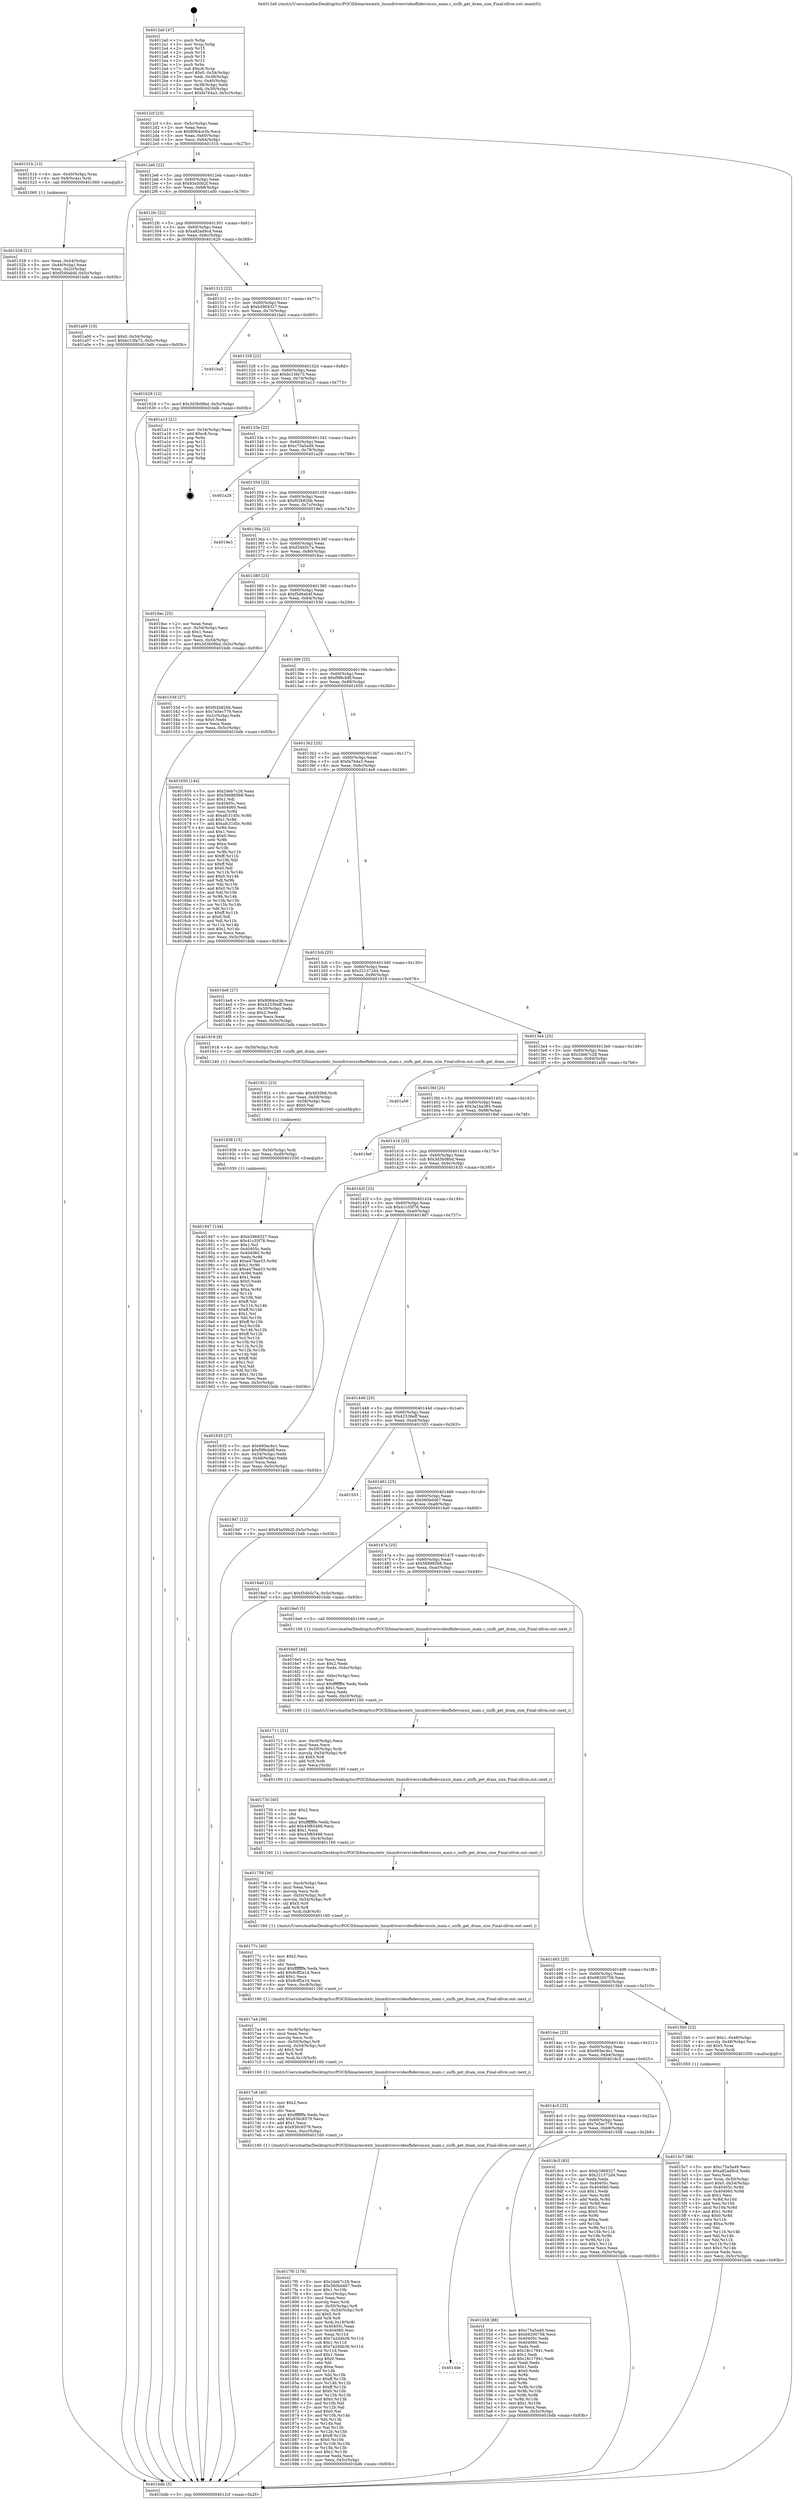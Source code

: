 digraph "0x4012a0" {
  label = "0x4012a0 (/mnt/c/Users/mathe/Desktop/tcc/POCII/binaries/extr_linuxdriversvideofbdevsissis_main.c_sisfb_get_dram_size_Final-ollvm.out::main(0))"
  labelloc = "t"
  node[shape=record]

  Entry [label="",width=0.3,height=0.3,shape=circle,fillcolor=black,style=filled]
  "0x4012cf" [label="{
     0x4012cf [23]\l
     | [instrs]\l
     &nbsp;&nbsp;0x4012cf \<+3\>: mov -0x5c(%rbp),%eax\l
     &nbsp;&nbsp;0x4012d2 \<+2\>: mov %eax,%ecx\l
     &nbsp;&nbsp;0x4012d4 \<+6\>: sub $0x8064ce3b,%ecx\l
     &nbsp;&nbsp;0x4012da \<+3\>: mov %eax,-0x60(%rbp)\l
     &nbsp;&nbsp;0x4012dd \<+3\>: mov %ecx,-0x64(%rbp)\l
     &nbsp;&nbsp;0x4012e0 \<+6\>: je 000000000040151b \<main+0x27b\>\l
  }"]
  "0x40151b" [label="{
     0x40151b [13]\l
     | [instrs]\l
     &nbsp;&nbsp;0x40151b \<+4\>: mov -0x40(%rbp),%rax\l
     &nbsp;&nbsp;0x40151f \<+4\>: mov 0x8(%rax),%rdi\l
     &nbsp;&nbsp;0x401523 \<+5\>: call 0000000000401060 \<atoi@plt\>\l
     | [calls]\l
     &nbsp;&nbsp;0x401060 \{1\} (unknown)\l
  }"]
  "0x4012e6" [label="{
     0x4012e6 [22]\l
     | [instrs]\l
     &nbsp;&nbsp;0x4012e6 \<+5\>: jmp 00000000004012eb \<main+0x4b\>\l
     &nbsp;&nbsp;0x4012eb \<+3\>: mov -0x60(%rbp),%eax\l
     &nbsp;&nbsp;0x4012ee \<+5\>: sub $0x83a50b2f,%eax\l
     &nbsp;&nbsp;0x4012f3 \<+3\>: mov %eax,-0x68(%rbp)\l
     &nbsp;&nbsp;0x4012f6 \<+6\>: je 0000000000401a00 \<main+0x760\>\l
  }"]
  Exit [label="",width=0.3,height=0.3,shape=circle,fillcolor=black,style=filled,peripheries=2]
  "0x401a00" [label="{
     0x401a00 [19]\l
     | [instrs]\l
     &nbsp;&nbsp;0x401a00 \<+7\>: movl $0x0,-0x34(%rbp)\l
     &nbsp;&nbsp;0x401a07 \<+7\>: movl $0xbc13fa73,-0x5c(%rbp)\l
     &nbsp;&nbsp;0x401a0e \<+5\>: jmp 0000000000401bdb \<main+0x93b\>\l
  }"]
  "0x4012fc" [label="{
     0x4012fc [22]\l
     | [instrs]\l
     &nbsp;&nbsp;0x4012fc \<+5\>: jmp 0000000000401301 \<main+0x61\>\l
     &nbsp;&nbsp;0x401301 \<+3\>: mov -0x60(%rbp),%eax\l
     &nbsp;&nbsp;0x401304 \<+5\>: sub $0xa82ad9cd,%eax\l
     &nbsp;&nbsp;0x401309 \<+3\>: mov %eax,-0x6c(%rbp)\l
     &nbsp;&nbsp;0x40130c \<+6\>: je 0000000000401629 \<main+0x389\>\l
  }"]
  "0x401947" [label="{
     0x401947 [144]\l
     | [instrs]\l
     &nbsp;&nbsp;0x401947 \<+5\>: mov $0xb3969327,%eax\l
     &nbsp;&nbsp;0x40194c \<+5\>: mov $0x41c35f78,%esi\l
     &nbsp;&nbsp;0x401951 \<+2\>: mov $0x1,%cl\l
     &nbsp;&nbsp;0x401953 \<+7\>: mov 0x40405c,%edx\l
     &nbsp;&nbsp;0x40195a \<+8\>: mov 0x404060,%r8d\l
     &nbsp;&nbsp;0x401962 \<+3\>: mov %edx,%r9d\l
     &nbsp;&nbsp;0x401965 \<+7\>: add $0xa478ae53,%r9d\l
     &nbsp;&nbsp;0x40196c \<+4\>: sub $0x1,%r9d\l
     &nbsp;&nbsp;0x401970 \<+7\>: sub $0xa478ae53,%r9d\l
     &nbsp;&nbsp;0x401977 \<+4\>: imul %r9d,%edx\l
     &nbsp;&nbsp;0x40197b \<+3\>: and $0x1,%edx\l
     &nbsp;&nbsp;0x40197e \<+3\>: cmp $0x0,%edx\l
     &nbsp;&nbsp;0x401981 \<+4\>: sete %r10b\l
     &nbsp;&nbsp;0x401985 \<+4\>: cmp $0xa,%r8d\l
     &nbsp;&nbsp;0x401989 \<+4\>: setl %r11b\l
     &nbsp;&nbsp;0x40198d \<+3\>: mov %r10b,%bl\l
     &nbsp;&nbsp;0x401990 \<+3\>: xor $0xff,%bl\l
     &nbsp;&nbsp;0x401993 \<+3\>: mov %r11b,%r14b\l
     &nbsp;&nbsp;0x401996 \<+4\>: xor $0xff,%r14b\l
     &nbsp;&nbsp;0x40199a \<+3\>: xor $0x1,%cl\l
     &nbsp;&nbsp;0x40199d \<+3\>: mov %bl,%r15b\l
     &nbsp;&nbsp;0x4019a0 \<+4\>: and $0xff,%r15b\l
     &nbsp;&nbsp;0x4019a4 \<+3\>: and %cl,%r10b\l
     &nbsp;&nbsp;0x4019a7 \<+3\>: mov %r14b,%r12b\l
     &nbsp;&nbsp;0x4019aa \<+4\>: and $0xff,%r12b\l
     &nbsp;&nbsp;0x4019ae \<+3\>: and %cl,%r11b\l
     &nbsp;&nbsp;0x4019b1 \<+3\>: or %r10b,%r15b\l
     &nbsp;&nbsp;0x4019b4 \<+3\>: or %r11b,%r12b\l
     &nbsp;&nbsp;0x4019b7 \<+3\>: xor %r12b,%r15b\l
     &nbsp;&nbsp;0x4019ba \<+3\>: or %r14b,%bl\l
     &nbsp;&nbsp;0x4019bd \<+3\>: xor $0xff,%bl\l
     &nbsp;&nbsp;0x4019c0 \<+3\>: or $0x1,%cl\l
     &nbsp;&nbsp;0x4019c3 \<+2\>: and %cl,%bl\l
     &nbsp;&nbsp;0x4019c5 \<+3\>: or %bl,%r15b\l
     &nbsp;&nbsp;0x4019c8 \<+4\>: test $0x1,%r15b\l
     &nbsp;&nbsp;0x4019cc \<+3\>: cmovne %esi,%eax\l
     &nbsp;&nbsp;0x4019cf \<+3\>: mov %eax,-0x5c(%rbp)\l
     &nbsp;&nbsp;0x4019d2 \<+5\>: jmp 0000000000401bdb \<main+0x93b\>\l
  }"]
  "0x401629" [label="{
     0x401629 [12]\l
     | [instrs]\l
     &nbsp;&nbsp;0x401629 \<+7\>: movl $0x3d3b08bd,-0x5c(%rbp)\l
     &nbsp;&nbsp;0x401630 \<+5\>: jmp 0000000000401bdb \<main+0x93b\>\l
  }"]
  "0x401312" [label="{
     0x401312 [22]\l
     | [instrs]\l
     &nbsp;&nbsp;0x401312 \<+5\>: jmp 0000000000401317 \<main+0x77\>\l
     &nbsp;&nbsp;0x401317 \<+3\>: mov -0x60(%rbp),%eax\l
     &nbsp;&nbsp;0x40131a \<+5\>: sub $0xb3969327,%eax\l
     &nbsp;&nbsp;0x40131f \<+3\>: mov %eax,-0x70(%rbp)\l
     &nbsp;&nbsp;0x401322 \<+6\>: je 0000000000401ba5 \<main+0x905\>\l
  }"]
  "0x401938" [label="{
     0x401938 [15]\l
     | [instrs]\l
     &nbsp;&nbsp;0x401938 \<+4\>: mov -0x50(%rbp),%rdi\l
     &nbsp;&nbsp;0x40193c \<+6\>: mov %eax,-0xd0(%rbp)\l
     &nbsp;&nbsp;0x401942 \<+5\>: call 0000000000401030 \<free@plt\>\l
     | [calls]\l
     &nbsp;&nbsp;0x401030 \{1\} (unknown)\l
  }"]
  "0x401ba5" [label="{
     0x401ba5\l
  }", style=dashed]
  "0x401328" [label="{
     0x401328 [22]\l
     | [instrs]\l
     &nbsp;&nbsp;0x401328 \<+5\>: jmp 000000000040132d \<main+0x8d\>\l
     &nbsp;&nbsp;0x40132d \<+3\>: mov -0x60(%rbp),%eax\l
     &nbsp;&nbsp;0x401330 \<+5\>: sub $0xbc13fa73,%eax\l
     &nbsp;&nbsp;0x401335 \<+3\>: mov %eax,-0x74(%rbp)\l
     &nbsp;&nbsp;0x401338 \<+6\>: je 0000000000401a13 \<main+0x773\>\l
  }"]
  "0x401921" [label="{
     0x401921 [23]\l
     | [instrs]\l
     &nbsp;&nbsp;0x401921 \<+10\>: movabs $0x4020b6,%rdi\l
     &nbsp;&nbsp;0x40192b \<+3\>: mov %eax,-0x58(%rbp)\l
     &nbsp;&nbsp;0x40192e \<+3\>: mov -0x58(%rbp),%esi\l
     &nbsp;&nbsp;0x401931 \<+2\>: mov $0x0,%al\l
     &nbsp;&nbsp;0x401933 \<+5\>: call 0000000000401040 \<printf@plt\>\l
     | [calls]\l
     &nbsp;&nbsp;0x401040 \{1\} (unknown)\l
  }"]
  "0x401a13" [label="{
     0x401a13 [21]\l
     | [instrs]\l
     &nbsp;&nbsp;0x401a13 \<+3\>: mov -0x34(%rbp),%eax\l
     &nbsp;&nbsp;0x401a16 \<+7\>: add $0xc8,%rsp\l
     &nbsp;&nbsp;0x401a1d \<+1\>: pop %rbx\l
     &nbsp;&nbsp;0x401a1e \<+2\>: pop %r12\l
     &nbsp;&nbsp;0x401a20 \<+2\>: pop %r13\l
     &nbsp;&nbsp;0x401a22 \<+2\>: pop %r14\l
     &nbsp;&nbsp;0x401a24 \<+2\>: pop %r15\l
     &nbsp;&nbsp;0x401a26 \<+1\>: pop %rbp\l
     &nbsp;&nbsp;0x401a27 \<+1\>: ret\l
  }"]
  "0x40133e" [label="{
     0x40133e [22]\l
     | [instrs]\l
     &nbsp;&nbsp;0x40133e \<+5\>: jmp 0000000000401343 \<main+0xa3\>\l
     &nbsp;&nbsp;0x401343 \<+3\>: mov -0x60(%rbp),%eax\l
     &nbsp;&nbsp;0x401346 \<+5\>: sub $0xc75a5a49,%eax\l
     &nbsp;&nbsp;0x40134b \<+3\>: mov %eax,-0x78(%rbp)\l
     &nbsp;&nbsp;0x40134e \<+6\>: je 0000000000401a28 \<main+0x788\>\l
  }"]
  "0x4017f0" [label="{
     0x4017f0 [176]\l
     | [instrs]\l
     &nbsp;&nbsp;0x4017f0 \<+5\>: mov $0x2deb7c28,%ecx\l
     &nbsp;&nbsp;0x4017f5 \<+5\>: mov $0x560bd467,%edx\l
     &nbsp;&nbsp;0x4017fa \<+3\>: mov $0x1,%r10b\l
     &nbsp;&nbsp;0x4017fd \<+6\>: mov -0xcc(%rbp),%esi\l
     &nbsp;&nbsp;0x401803 \<+3\>: imul %eax,%esi\l
     &nbsp;&nbsp;0x401806 \<+3\>: movslq %esi,%rdi\l
     &nbsp;&nbsp;0x401809 \<+4\>: mov -0x50(%rbp),%r8\l
     &nbsp;&nbsp;0x40180d \<+4\>: movslq -0x54(%rbp),%r9\l
     &nbsp;&nbsp;0x401811 \<+4\>: shl $0x5,%r9\l
     &nbsp;&nbsp;0x401815 \<+3\>: add %r9,%r8\l
     &nbsp;&nbsp;0x401818 \<+4\>: mov %rdi,0x18(%r8)\l
     &nbsp;&nbsp;0x40181c \<+7\>: mov 0x40405c,%eax\l
     &nbsp;&nbsp;0x401823 \<+7\>: mov 0x404060,%esi\l
     &nbsp;&nbsp;0x40182a \<+3\>: mov %eax,%r11d\l
     &nbsp;&nbsp;0x40182d \<+7\>: add $0x7a2d4b36,%r11d\l
     &nbsp;&nbsp;0x401834 \<+4\>: sub $0x1,%r11d\l
     &nbsp;&nbsp;0x401838 \<+7\>: sub $0x7a2d4b36,%r11d\l
     &nbsp;&nbsp;0x40183f \<+4\>: imul %r11d,%eax\l
     &nbsp;&nbsp;0x401843 \<+3\>: and $0x1,%eax\l
     &nbsp;&nbsp;0x401846 \<+3\>: cmp $0x0,%eax\l
     &nbsp;&nbsp;0x401849 \<+3\>: sete %bl\l
     &nbsp;&nbsp;0x40184c \<+3\>: cmp $0xa,%esi\l
     &nbsp;&nbsp;0x40184f \<+4\>: setl %r14b\l
     &nbsp;&nbsp;0x401853 \<+3\>: mov %bl,%r15b\l
     &nbsp;&nbsp;0x401856 \<+4\>: xor $0xff,%r15b\l
     &nbsp;&nbsp;0x40185a \<+3\>: mov %r14b,%r12b\l
     &nbsp;&nbsp;0x40185d \<+4\>: xor $0xff,%r12b\l
     &nbsp;&nbsp;0x401861 \<+4\>: xor $0x0,%r10b\l
     &nbsp;&nbsp;0x401865 \<+3\>: mov %r15b,%r13b\l
     &nbsp;&nbsp;0x401868 \<+4\>: and $0x0,%r13b\l
     &nbsp;&nbsp;0x40186c \<+3\>: and %r10b,%bl\l
     &nbsp;&nbsp;0x40186f \<+3\>: mov %r12b,%al\l
     &nbsp;&nbsp;0x401872 \<+2\>: and $0x0,%al\l
     &nbsp;&nbsp;0x401874 \<+3\>: and %r10b,%r14b\l
     &nbsp;&nbsp;0x401877 \<+3\>: or %bl,%r13b\l
     &nbsp;&nbsp;0x40187a \<+3\>: or %r14b,%al\l
     &nbsp;&nbsp;0x40187d \<+3\>: xor %al,%r13b\l
     &nbsp;&nbsp;0x401880 \<+3\>: or %r12b,%r15b\l
     &nbsp;&nbsp;0x401883 \<+4\>: xor $0xff,%r15b\l
     &nbsp;&nbsp;0x401887 \<+4\>: or $0x0,%r10b\l
     &nbsp;&nbsp;0x40188b \<+3\>: and %r10b,%r15b\l
     &nbsp;&nbsp;0x40188e \<+3\>: or %r15b,%r13b\l
     &nbsp;&nbsp;0x401891 \<+4\>: test $0x1,%r13b\l
     &nbsp;&nbsp;0x401895 \<+3\>: cmovne %edx,%ecx\l
     &nbsp;&nbsp;0x401898 \<+3\>: mov %ecx,-0x5c(%rbp)\l
     &nbsp;&nbsp;0x40189b \<+5\>: jmp 0000000000401bdb \<main+0x93b\>\l
  }"]
  "0x401a28" [label="{
     0x401a28\l
  }", style=dashed]
  "0x401354" [label="{
     0x401354 [22]\l
     | [instrs]\l
     &nbsp;&nbsp;0x401354 \<+5\>: jmp 0000000000401359 \<main+0xb9\>\l
     &nbsp;&nbsp;0x401359 \<+3\>: mov -0x60(%rbp),%eax\l
     &nbsp;&nbsp;0x40135c \<+5\>: sub $0xf02b82bb,%eax\l
     &nbsp;&nbsp;0x401361 \<+3\>: mov %eax,-0x7c(%rbp)\l
     &nbsp;&nbsp;0x401364 \<+6\>: je 00000000004019e3 \<main+0x743\>\l
  }"]
  "0x4017c8" [label="{
     0x4017c8 [40]\l
     | [instrs]\l
     &nbsp;&nbsp;0x4017c8 \<+5\>: mov $0x2,%ecx\l
     &nbsp;&nbsp;0x4017cd \<+1\>: cltd\l
     &nbsp;&nbsp;0x4017ce \<+2\>: idiv %ecx\l
     &nbsp;&nbsp;0x4017d0 \<+6\>: imul $0xfffffffe,%edx,%ecx\l
     &nbsp;&nbsp;0x4017d6 \<+6\>: add $0x936c8579,%ecx\l
     &nbsp;&nbsp;0x4017dc \<+3\>: add $0x1,%ecx\l
     &nbsp;&nbsp;0x4017df \<+6\>: sub $0x936c8579,%ecx\l
     &nbsp;&nbsp;0x4017e5 \<+6\>: mov %ecx,-0xcc(%rbp)\l
     &nbsp;&nbsp;0x4017eb \<+5\>: call 0000000000401160 \<next_i\>\l
     | [calls]\l
     &nbsp;&nbsp;0x401160 \{1\} (/mnt/c/Users/mathe/Desktop/tcc/POCII/binaries/extr_linuxdriversvideofbdevsissis_main.c_sisfb_get_dram_size_Final-ollvm.out::next_i)\l
  }"]
  "0x4019e3" [label="{
     0x4019e3\l
  }", style=dashed]
  "0x40136a" [label="{
     0x40136a [22]\l
     | [instrs]\l
     &nbsp;&nbsp;0x40136a \<+5\>: jmp 000000000040136f \<main+0xcf\>\l
     &nbsp;&nbsp;0x40136f \<+3\>: mov -0x60(%rbp),%eax\l
     &nbsp;&nbsp;0x401372 \<+5\>: sub $0xf34b5c7a,%eax\l
     &nbsp;&nbsp;0x401377 \<+3\>: mov %eax,-0x80(%rbp)\l
     &nbsp;&nbsp;0x40137a \<+6\>: je 00000000004018ac \<main+0x60c\>\l
  }"]
  "0x4017a4" [label="{
     0x4017a4 [36]\l
     | [instrs]\l
     &nbsp;&nbsp;0x4017a4 \<+6\>: mov -0xc8(%rbp),%ecx\l
     &nbsp;&nbsp;0x4017aa \<+3\>: imul %eax,%ecx\l
     &nbsp;&nbsp;0x4017ad \<+3\>: movslq %ecx,%rdi\l
     &nbsp;&nbsp;0x4017b0 \<+4\>: mov -0x50(%rbp),%r8\l
     &nbsp;&nbsp;0x4017b4 \<+4\>: movslq -0x54(%rbp),%r9\l
     &nbsp;&nbsp;0x4017b8 \<+4\>: shl $0x5,%r9\l
     &nbsp;&nbsp;0x4017bc \<+3\>: add %r9,%r8\l
     &nbsp;&nbsp;0x4017bf \<+4\>: mov %rdi,0x10(%r8)\l
     &nbsp;&nbsp;0x4017c3 \<+5\>: call 0000000000401160 \<next_i\>\l
     | [calls]\l
     &nbsp;&nbsp;0x401160 \{1\} (/mnt/c/Users/mathe/Desktop/tcc/POCII/binaries/extr_linuxdriversvideofbdevsissis_main.c_sisfb_get_dram_size_Final-ollvm.out::next_i)\l
  }"]
  "0x4018ac" [label="{
     0x4018ac [25]\l
     | [instrs]\l
     &nbsp;&nbsp;0x4018ac \<+2\>: xor %eax,%eax\l
     &nbsp;&nbsp;0x4018ae \<+3\>: mov -0x54(%rbp),%ecx\l
     &nbsp;&nbsp;0x4018b1 \<+3\>: sub $0x1,%eax\l
     &nbsp;&nbsp;0x4018b4 \<+2\>: sub %eax,%ecx\l
     &nbsp;&nbsp;0x4018b6 \<+3\>: mov %ecx,-0x54(%rbp)\l
     &nbsp;&nbsp;0x4018b9 \<+7\>: movl $0x3d3b08bd,-0x5c(%rbp)\l
     &nbsp;&nbsp;0x4018c0 \<+5\>: jmp 0000000000401bdb \<main+0x93b\>\l
  }"]
  "0x401380" [label="{
     0x401380 [25]\l
     | [instrs]\l
     &nbsp;&nbsp;0x401380 \<+5\>: jmp 0000000000401385 \<main+0xe5\>\l
     &nbsp;&nbsp;0x401385 \<+3\>: mov -0x60(%rbp),%eax\l
     &nbsp;&nbsp;0x401388 \<+5\>: sub $0xf5d6ab4f,%eax\l
     &nbsp;&nbsp;0x40138d \<+6\>: mov %eax,-0x84(%rbp)\l
     &nbsp;&nbsp;0x401393 \<+6\>: je 000000000040153d \<main+0x29d\>\l
  }"]
  "0x40177c" [label="{
     0x40177c [40]\l
     | [instrs]\l
     &nbsp;&nbsp;0x40177c \<+5\>: mov $0x2,%ecx\l
     &nbsp;&nbsp;0x401781 \<+1\>: cltd\l
     &nbsp;&nbsp;0x401782 \<+2\>: idiv %ecx\l
     &nbsp;&nbsp;0x401784 \<+6\>: imul $0xfffffffe,%edx,%ecx\l
     &nbsp;&nbsp;0x40178a \<+6\>: add $0x8cff2a1d,%ecx\l
     &nbsp;&nbsp;0x401790 \<+3\>: add $0x1,%ecx\l
     &nbsp;&nbsp;0x401793 \<+6\>: sub $0x8cff2a1d,%ecx\l
     &nbsp;&nbsp;0x401799 \<+6\>: mov %ecx,-0xc8(%rbp)\l
     &nbsp;&nbsp;0x40179f \<+5\>: call 0000000000401160 \<next_i\>\l
     | [calls]\l
     &nbsp;&nbsp;0x401160 \{1\} (/mnt/c/Users/mathe/Desktop/tcc/POCII/binaries/extr_linuxdriversvideofbdevsissis_main.c_sisfb_get_dram_size_Final-ollvm.out::next_i)\l
  }"]
  "0x40153d" [label="{
     0x40153d [27]\l
     | [instrs]\l
     &nbsp;&nbsp;0x40153d \<+5\>: mov $0xf02b82bb,%eax\l
     &nbsp;&nbsp;0x401542 \<+5\>: mov $0x7e5ec779,%ecx\l
     &nbsp;&nbsp;0x401547 \<+3\>: mov -0x2c(%rbp),%edx\l
     &nbsp;&nbsp;0x40154a \<+3\>: cmp $0x0,%edx\l
     &nbsp;&nbsp;0x40154d \<+3\>: cmove %ecx,%eax\l
     &nbsp;&nbsp;0x401550 \<+3\>: mov %eax,-0x5c(%rbp)\l
     &nbsp;&nbsp;0x401553 \<+5\>: jmp 0000000000401bdb \<main+0x93b\>\l
  }"]
  "0x401399" [label="{
     0x401399 [25]\l
     | [instrs]\l
     &nbsp;&nbsp;0x401399 \<+5\>: jmp 000000000040139e \<main+0xfe\>\l
     &nbsp;&nbsp;0x40139e \<+3\>: mov -0x60(%rbp),%eax\l
     &nbsp;&nbsp;0x4013a1 \<+5\>: sub $0xf9f6cb8f,%eax\l
     &nbsp;&nbsp;0x4013a6 \<+6\>: mov %eax,-0x88(%rbp)\l
     &nbsp;&nbsp;0x4013ac \<+6\>: je 0000000000401650 \<main+0x3b0\>\l
  }"]
  "0x401758" [label="{
     0x401758 [36]\l
     | [instrs]\l
     &nbsp;&nbsp;0x401758 \<+6\>: mov -0xc4(%rbp),%ecx\l
     &nbsp;&nbsp;0x40175e \<+3\>: imul %eax,%ecx\l
     &nbsp;&nbsp;0x401761 \<+3\>: movslq %ecx,%rdi\l
     &nbsp;&nbsp;0x401764 \<+4\>: mov -0x50(%rbp),%r8\l
     &nbsp;&nbsp;0x401768 \<+4\>: movslq -0x54(%rbp),%r9\l
     &nbsp;&nbsp;0x40176c \<+4\>: shl $0x5,%r9\l
     &nbsp;&nbsp;0x401770 \<+3\>: add %r9,%r8\l
     &nbsp;&nbsp;0x401773 \<+4\>: mov %rdi,0x8(%r8)\l
     &nbsp;&nbsp;0x401777 \<+5\>: call 0000000000401160 \<next_i\>\l
     | [calls]\l
     &nbsp;&nbsp;0x401160 \{1\} (/mnt/c/Users/mathe/Desktop/tcc/POCII/binaries/extr_linuxdriversvideofbdevsissis_main.c_sisfb_get_dram_size_Final-ollvm.out::next_i)\l
  }"]
  "0x401650" [label="{
     0x401650 [144]\l
     | [instrs]\l
     &nbsp;&nbsp;0x401650 \<+5\>: mov $0x2deb7c28,%eax\l
     &nbsp;&nbsp;0x401655 \<+5\>: mov $0x56888568,%ecx\l
     &nbsp;&nbsp;0x40165a \<+2\>: mov $0x1,%dl\l
     &nbsp;&nbsp;0x40165c \<+7\>: mov 0x40405c,%esi\l
     &nbsp;&nbsp;0x401663 \<+7\>: mov 0x404060,%edi\l
     &nbsp;&nbsp;0x40166a \<+3\>: mov %esi,%r8d\l
     &nbsp;&nbsp;0x40166d \<+7\>: sub $0xafc31d5c,%r8d\l
     &nbsp;&nbsp;0x401674 \<+4\>: sub $0x1,%r8d\l
     &nbsp;&nbsp;0x401678 \<+7\>: add $0xafc31d5c,%r8d\l
     &nbsp;&nbsp;0x40167f \<+4\>: imul %r8d,%esi\l
     &nbsp;&nbsp;0x401683 \<+3\>: and $0x1,%esi\l
     &nbsp;&nbsp;0x401686 \<+3\>: cmp $0x0,%esi\l
     &nbsp;&nbsp;0x401689 \<+4\>: sete %r9b\l
     &nbsp;&nbsp;0x40168d \<+3\>: cmp $0xa,%edi\l
     &nbsp;&nbsp;0x401690 \<+4\>: setl %r10b\l
     &nbsp;&nbsp;0x401694 \<+3\>: mov %r9b,%r11b\l
     &nbsp;&nbsp;0x401697 \<+4\>: xor $0xff,%r11b\l
     &nbsp;&nbsp;0x40169b \<+3\>: mov %r10b,%bl\l
     &nbsp;&nbsp;0x40169e \<+3\>: xor $0xff,%bl\l
     &nbsp;&nbsp;0x4016a1 \<+3\>: xor $0x0,%dl\l
     &nbsp;&nbsp;0x4016a4 \<+3\>: mov %r11b,%r14b\l
     &nbsp;&nbsp;0x4016a7 \<+4\>: and $0x0,%r14b\l
     &nbsp;&nbsp;0x4016ab \<+3\>: and %dl,%r9b\l
     &nbsp;&nbsp;0x4016ae \<+3\>: mov %bl,%r15b\l
     &nbsp;&nbsp;0x4016b1 \<+4\>: and $0x0,%r15b\l
     &nbsp;&nbsp;0x4016b5 \<+3\>: and %dl,%r10b\l
     &nbsp;&nbsp;0x4016b8 \<+3\>: or %r9b,%r14b\l
     &nbsp;&nbsp;0x4016bb \<+3\>: or %r10b,%r15b\l
     &nbsp;&nbsp;0x4016be \<+3\>: xor %r15b,%r14b\l
     &nbsp;&nbsp;0x4016c1 \<+3\>: or %bl,%r11b\l
     &nbsp;&nbsp;0x4016c4 \<+4\>: xor $0xff,%r11b\l
     &nbsp;&nbsp;0x4016c8 \<+3\>: or $0x0,%dl\l
     &nbsp;&nbsp;0x4016cb \<+3\>: and %dl,%r11b\l
     &nbsp;&nbsp;0x4016ce \<+3\>: or %r11b,%r14b\l
     &nbsp;&nbsp;0x4016d1 \<+4\>: test $0x1,%r14b\l
     &nbsp;&nbsp;0x4016d5 \<+3\>: cmovne %ecx,%eax\l
     &nbsp;&nbsp;0x4016d8 \<+3\>: mov %eax,-0x5c(%rbp)\l
     &nbsp;&nbsp;0x4016db \<+5\>: jmp 0000000000401bdb \<main+0x93b\>\l
  }"]
  "0x4013b2" [label="{
     0x4013b2 [25]\l
     | [instrs]\l
     &nbsp;&nbsp;0x4013b2 \<+5\>: jmp 00000000004013b7 \<main+0x117\>\l
     &nbsp;&nbsp;0x4013b7 \<+3\>: mov -0x60(%rbp),%eax\l
     &nbsp;&nbsp;0x4013ba \<+5\>: sub $0xfa764a3,%eax\l
     &nbsp;&nbsp;0x4013bf \<+6\>: mov %eax,-0x8c(%rbp)\l
     &nbsp;&nbsp;0x4013c5 \<+6\>: je 00000000004014e8 \<main+0x248\>\l
  }"]
  "0x401730" [label="{
     0x401730 [40]\l
     | [instrs]\l
     &nbsp;&nbsp;0x401730 \<+5\>: mov $0x2,%ecx\l
     &nbsp;&nbsp;0x401735 \<+1\>: cltd\l
     &nbsp;&nbsp;0x401736 \<+2\>: idiv %ecx\l
     &nbsp;&nbsp;0x401738 \<+6\>: imul $0xfffffffe,%edx,%ecx\l
     &nbsp;&nbsp;0x40173e \<+6\>: add $0x45f85498,%ecx\l
     &nbsp;&nbsp;0x401744 \<+3\>: add $0x1,%ecx\l
     &nbsp;&nbsp;0x401747 \<+6\>: sub $0x45f85498,%ecx\l
     &nbsp;&nbsp;0x40174d \<+6\>: mov %ecx,-0xc4(%rbp)\l
     &nbsp;&nbsp;0x401753 \<+5\>: call 0000000000401160 \<next_i\>\l
     | [calls]\l
     &nbsp;&nbsp;0x401160 \{1\} (/mnt/c/Users/mathe/Desktop/tcc/POCII/binaries/extr_linuxdriversvideofbdevsissis_main.c_sisfb_get_dram_size_Final-ollvm.out::next_i)\l
  }"]
  "0x4014e8" [label="{
     0x4014e8 [27]\l
     | [instrs]\l
     &nbsp;&nbsp;0x4014e8 \<+5\>: mov $0x8064ce3b,%eax\l
     &nbsp;&nbsp;0x4014ed \<+5\>: mov $0x42336eff,%ecx\l
     &nbsp;&nbsp;0x4014f2 \<+3\>: mov -0x30(%rbp),%edx\l
     &nbsp;&nbsp;0x4014f5 \<+3\>: cmp $0x2,%edx\l
     &nbsp;&nbsp;0x4014f8 \<+3\>: cmovne %ecx,%eax\l
     &nbsp;&nbsp;0x4014fb \<+3\>: mov %eax,-0x5c(%rbp)\l
     &nbsp;&nbsp;0x4014fe \<+5\>: jmp 0000000000401bdb \<main+0x93b\>\l
  }"]
  "0x4013cb" [label="{
     0x4013cb [25]\l
     | [instrs]\l
     &nbsp;&nbsp;0x4013cb \<+5\>: jmp 00000000004013d0 \<main+0x130\>\l
     &nbsp;&nbsp;0x4013d0 \<+3\>: mov -0x60(%rbp),%eax\l
     &nbsp;&nbsp;0x4013d3 \<+5\>: sub $0x221372d4,%eax\l
     &nbsp;&nbsp;0x4013d8 \<+6\>: mov %eax,-0x90(%rbp)\l
     &nbsp;&nbsp;0x4013de \<+6\>: je 0000000000401918 \<main+0x678\>\l
  }"]
  "0x401bdb" [label="{
     0x401bdb [5]\l
     | [instrs]\l
     &nbsp;&nbsp;0x401bdb \<+5\>: jmp 00000000004012cf \<main+0x2f\>\l
  }"]
  "0x4012a0" [label="{
     0x4012a0 [47]\l
     | [instrs]\l
     &nbsp;&nbsp;0x4012a0 \<+1\>: push %rbp\l
     &nbsp;&nbsp;0x4012a1 \<+3\>: mov %rsp,%rbp\l
     &nbsp;&nbsp;0x4012a4 \<+2\>: push %r15\l
     &nbsp;&nbsp;0x4012a6 \<+2\>: push %r14\l
     &nbsp;&nbsp;0x4012a8 \<+2\>: push %r13\l
     &nbsp;&nbsp;0x4012aa \<+2\>: push %r12\l
     &nbsp;&nbsp;0x4012ac \<+1\>: push %rbx\l
     &nbsp;&nbsp;0x4012ad \<+7\>: sub $0xc8,%rsp\l
     &nbsp;&nbsp;0x4012b4 \<+7\>: movl $0x0,-0x34(%rbp)\l
     &nbsp;&nbsp;0x4012bb \<+3\>: mov %edi,-0x38(%rbp)\l
     &nbsp;&nbsp;0x4012be \<+4\>: mov %rsi,-0x40(%rbp)\l
     &nbsp;&nbsp;0x4012c2 \<+3\>: mov -0x38(%rbp),%edi\l
     &nbsp;&nbsp;0x4012c5 \<+3\>: mov %edi,-0x30(%rbp)\l
     &nbsp;&nbsp;0x4012c8 \<+7\>: movl $0xfa764a3,-0x5c(%rbp)\l
  }"]
  "0x401528" [label="{
     0x401528 [21]\l
     | [instrs]\l
     &nbsp;&nbsp;0x401528 \<+3\>: mov %eax,-0x44(%rbp)\l
     &nbsp;&nbsp;0x40152b \<+3\>: mov -0x44(%rbp),%eax\l
     &nbsp;&nbsp;0x40152e \<+3\>: mov %eax,-0x2c(%rbp)\l
     &nbsp;&nbsp;0x401531 \<+7\>: movl $0xf5d6ab4f,-0x5c(%rbp)\l
     &nbsp;&nbsp;0x401538 \<+5\>: jmp 0000000000401bdb \<main+0x93b\>\l
  }"]
  "0x401711" [label="{
     0x401711 [31]\l
     | [instrs]\l
     &nbsp;&nbsp;0x401711 \<+6\>: mov -0xc0(%rbp),%ecx\l
     &nbsp;&nbsp;0x401717 \<+3\>: imul %eax,%ecx\l
     &nbsp;&nbsp;0x40171a \<+4\>: mov -0x50(%rbp),%rdi\l
     &nbsp;&nbsp;0x40171e \<+4\>: movslq -0x54(%rbp),%r8\l
     &nbsp;&nbsp;0x401722 \<+4\>: shl $0x5,%r8\l
     &nbsp;&nbsp;0x401726 \<+3\>: add %r8,%rdi\l
     &nbsp;&nbsp;0x401729 \<+2\>: mov %ecx,(%rdi)\l
     &nbsp;&nbsp;0x40172b \<+5\>: call 0000000000401160 \<next_i\>\l
     | [calls]\l
     &nbsp;&nbsp;0x401160 \{1\} (/mnt/c/Users/mathe/Desktop/tcc/POCII/binaries/extr_linuxdriversvideofbdevsissis_main.c_sisfb_get_dram_size_Final-ollvm.out::next_i)\l
  }"]
  "0x401918" [label="{
     0x401918 [9]\l
     | [instrs]\l
     &nbsp;&nbsp;0x401918 \<+4\>: mov -0x50(%rbp),%rdi\l
     &nbsp;&nbsp;0x40191c \<+5\>: call 0000000000401240 \<sisfb_get_dram_size\>\l
     | [calls]\l
     &nbsp;&nbsp;0x401240 \{1\} (/mnt/c/Users/mathe/Desktop/tcc/POCII/binaries/extr_linuxdriversvideofbdevsissis_main.c_sisfb_get_dram_size_Final-ollvm.out::sisfb_get_dram_size)\l
  }"]
  "0x4013e4" [label="{
     0x4013e4 [25]\l
     | [instrs]\l
     &nbsp;&nbsp;0x4013e4 \<+5\>: jmp 00000000004013e9 \<main+0x149\>\l
     &nbsp;&nbsp;0x4013e9 \<+3\>: mov -0x60(%rbp),%eax\l
     &nbsp;&nbsp;0x4013ec \<+5\>: sub $0x2deb7c28,%eax\l
     &nbsp;&nbsp;0x4013f1 \<+6\>: mov %eax,-0x94(%rbp)\l
     &nbsp;&nbsp;0x4013f7 \<+6\>: je 0000000000401a56 \<main+0x7b6\>\l
  }"]
  "0x4016e5" [label="{
     0x4016e5 [44]\l
     | [instrs]\l
     &nbsp;&nbsp;0x4016e5 \<+2\>: xor %ecx,%ecx\l
     &nbsp;&nbsp;0x4016e7 \<+5\>: mov $0x2,%edx\l
     &nbsp;&nbsp;0x4016ec \<+6\>: mov %edx,-0xbc(%rbp)\l
     &nbsp;&nbsp;0x4016f2 \<+1\>: cltd\l
     &nbsp;&nbsp;0x4016f3 \<+6\>: mov -0xbc(%rbp),%esi\l
     &nbsp;&nbsp;0x4016f9 \<+2\>: idiv %esi\l
     &nbsp;&nbsp;0x4016fb \<+6\>: imul $0xfffffffe,%edx,%edx\l
     &nbsp;&nbsp;0x401701 \<+3\>: sub $0x1,%ecx\l
     &nbsp;&nbsp;0x401704 \<+2\>: sub %ecx,%edx\l
     &nbsp;&nbsp;0x401706 \<+6\>: mov %edx,-0xc0(%rbp)\l
     &nbsp;&nbsp;0x40170c \<+5\>: call 0000000000401160 \<next_i\>\l
     | [calls]\l
     &nbsp;&nbsp;0x401160 \{1\} (/mnt/c/Users/mathe/Desktop/tcc/POCII/binaries/extr_linuxdriversvideofbdevsissis_main.c_sisfb_get_dram_size_Final-ollvm.out::next_i)\l
  }"]
  "0x401a56" [label="{
     0x401a56\l
  }", style=dashed]
  "0x4013fd" [label="{
     0x4013fd [25]\l
     | [instrs]\l
     &nbsp;&nbsp;0x4013fd \<+5\>: jmp 0000000000401402 \<main+0x162\>\l
     &nbsp;&nbsp;0x401402 \<+3\>: mov -0x60(%rbp),%eax\l
     &nbsp;&nbsp;0x401405 \<+5\>: sub $0x3a1ba385,%eax\l
     &nbsp;&nbsp;0x40140a \<+6\>: mov %eax,-0x98(%rbp)\l
     &nbsp;&nbsp;0x401410 \<+6\>: je 00000000004019ef \<main+0x74f\>\l
  }"]
  "0x4015c7" [label="{
     0x4015c7 [98]\l
     | [instrs]\l
     &nbsp;&nbsp;0x4015c7 \<+5\>: mov $0xc75a5a49,%ecx\l
     &nbsp;&nbsp;0x4015cc \<+5\>: mov $0xa82ad9cd,%edx\l
     &nbsp;&nbsp;0x4015d1 \<+2\>: xor %esi,%esi\l
     &nbsp;&nbsp;0x4015d3 \<+4\>: mov %rax,-0x50(%rbp)\l
     &nbsp;&nbsp;0x4015d7 \<+7\>: movl $0x0,-0x54(%rbp)\l
     &nbsp;&nbsp;0x4015de \<+8\>: mov 0x40405c,%r8d\l
     &nbsp;&nbsp;0x4015e6 \<+8\>: mov 0x404060,%r9d\l
     &nbsp;&nbsp;0x4015ee \<+3\>: sub $0x1,%esi\l
     &nbsp;&nbsp;0x4015f1 \<+3\>: mov %r8d,%r10d\l
     &nbsp;&nbsp;0x4015f4 \<+3\>: add %esi,%r10d\l
     &nbsp;&nbsp;0x4015f7 \<+4\>: imul %r10d,%r8d\l
     &nbsp;&nbsp;0x4015fb \<+4\>: and $0x1,%r8d\l
     &nbsp;&nbsp;0x4015ff \<+4\>: cmp $0x0,%r8d\l
     &nbsp;&nbsp;0x401603 \<+4\>: sete %r11b\l
     &nbsp;&nbsp;0x401607 \<+4\>: cmp $0xa,%r9d\l
     &nbsp;&nbsp;0x40160b \<+3\>: setl %bl\l
     &nbsp;&nbsp;0x40160e \<+3\>: mov %r11b,%r14b\l
     &nbsp;&nbsp;0x401611 \<+3\>: and %bl,%r14b\l
     &nbsp;&nbsp;0x401614 \<+3\>: xor %bl,%r11b\l
     &nbsp;&nbsp;0x401617 \<+3\>: or %r11b,%r14b\l
     &nbsp;&nbsp;0x40161a \<+4\>: test $0x1,%r14b\l
     &nbsp;&nbsp;0x40161e \<+3\>: cmovne %edx,%ecx\l
     &nbsp;&nbsp;0x401621 \<+3\>: mov %ecx,-0x5c(%rbp)\l
     &nbsp;&nbsp;0x401624 \<+5\>: jmp 0000000000401bdb \<main+0x93b\>\l
  }"]
  "0x4019ef" [label="{
     0x4019ef\l
  }", style=dashed]
  "0x401416" [label="{
     0x401416 [25]\l
     | [instrs]\l
     &nbsp;&nbsp;0x401416 \<+5\>: jmp 000000000040141b \<main+0x17b\>\l
     &nbsp;&nbsp;0x40141b \<+3\>: mov -0x60(%rbp),%eax\l
     &nbsp;&nbsp;0x40141e \<+5\>: sub $0x3d3b08bd,%eax\l
     &nbsp;&nbsp;0x401423 \<+6\>: mov %eax,-0x9c(%rbp)\l
     &nbsp;&nbsp;0x401429 \<+6\>: je 0000000000401635 \<main+0x395\>\l
  }"]
  "0x4014de" [label="{
     0x4014de\l
  }", style=dashed]
  "0x401635" [label="{
     0x401635 [27]\l
     | [instrs]\l
     &nbsp;&nbsp;0x401635 \<+5\>: mov $0x693ec4e1,%eax\l
     &nbsp;&nbsp;0x40163a \<+5\>: mov $0xf9f6cb8f,%ecx\l
     &nbsp;&nbsp;0x40163f \<+3\>: mov -0x54(%rbp),%edx\l
     &nbsp;&nbsp;0x401642 \<+3\>: cmp -0x48(%rbp),%edx\l
     &nbsp;&nbsp;0x401645 \<+3\>: cmovl %ecx,%eax\l
     &nbsp;&nbsp;0x401648 \<+3\>: mov %eax,-0x5c(%rbp)\l
     &nbsp;&nbsp;0x40164b \<+5\>: jmp 0000000000401bdb \<main+0x93b\>\l
  }"]
  "0x40142f" [label="{
     0x40142f [25]\l
     | [instrs]\l
     &nbsp;&nbsp;0x40142f \<+5\>: jmp 0000000000401434 \<main+0x194\>\l
     &nbsp;&nbsp;0x401434 \<+3\>: mov -0x60(%rbp),%eax\l
     &nbsp;&nbsp;0x401437 \<+5\>: sub $0x41c35f78,%eax\l
     &nbsp;&nbsp;0x40143c \<+6\>: mov %eax,-0xa0(%rbp)\l
     &nbsp;&nbsp;0x401442 \<+6\>: je 00000000004019d7 \<main+0x737\>\l
  }"]
  "0x401558" [label="{
     0x401558 [88]\l
     | [instrs]\l
     &nbsp;&nbsp;0x401558 \<+5\>: mov $0xc75a5a49,%eax\l
     &nbsp;&nbsp;0x40155d \<+5\>: mov $0x68200758,%ecx\l
     &nbsp;&nbsp;0x401562 \<+7\>: mov 0x40405c,%edx\l
     &nbsp;&nbsp;0x401569 \<+7\>: mov 0x404060,%esi\l
     &nbsp;&nbsp;0x401570 \<+2\>: mov %edx,%edi\l
     &nbsp;&nbsp;0x401572 \<+6\>: sub $0x18c17941,%edi\l
     &nbsp;&nbsp;0x401578 \<+3\>: sub $0x1,%edi\l
     &nbsp;&nbsp;0x40157b \<+6\>: add $0x18c17941,%edi\l
     &nbsp;&nbsp;0x401581 \<+3\>: imul %edi,%edx\l
     &nbsp;&nbsp;0x401584 \<+3\>: and $0x1,%edx\l
     &nbsp;&nbsp;0x401587 \<+3\>: cmp $0x0,%edx\l
     &nbsp;&nbsp;0x40158a \<+4\>: sete %r8b\l
     &nbsp;&nbsp;0x40158e \<+3\>: cmp $0xa,%esi\l
     &nbsp;&nbsp;0x401591 \<+4\>: setl %r9b\l
     &nbsp;&nbsp;0x401595 \<+3\>: mov %r8b,%r10b\l
     &nbsp;&nbsp;0x401598 \<+3\>: and %r9b,%r10b\l
     &nbsp;&nbsp;0x40159b \<+3\>: xor %r9b,%r8b\l
     &nbsp;&nbsp;0x40159e \<+3\>: or %r8b,%r10b\l
     &nbsp;&nbsp;0x4015a1 \<+4\>: test $0x1,%r10b\l
     &nbsp;&nbsp;0x4015a5 \<+3\>: cmovne %ecx,%eax\l
     &nbsp;&nbsp;0x4015a8 \<+3\>: mov %eax,-0x5c(%rbp)\l
     &nbsp;&nbsp;0x4015ab \<+5\>: jmp 0000000000401bdb \<main+0x93b\>\l
  }"]
  "0x4019d7" [label="{
     0x4019d7 [12]\l
     | [instrs]\l
     &nbsp;&nbsp;0x4019d7 \<+7\>: movl $0x83a50b2f,-0x5c(%rbp)\l
     &nbsp;&nbsp;0x4019de \<+5\>: jmp 0000000000401bdb \<main+0x93b\>\l
  }"]
  "0x401448" [label="{
     0x401448 [25]\l
     | [instrs]\l
     &nbsp;&nbsp;0x401448 \<+5\>: jmp 000000000040144d \<main+0x1ad\>\l
     &nbsp;&nbsp;0x40144d \<+3\>: mov -0x60(%rbp),%eax\l
     &nbsp;&nbsp;0x401450 \<+5\>: sub $0x42336eff,%eax\l
     &nbsp;&nbsp;0x401455 \<+6\>: mov %eax,-0xa4(%rbp)\l
     &nbsp;&nbsp;0x40145b \<+6\>: je 0000000000401503 \<main+0x263\>\l
  }"]
  "0x4014c5" [label="{
     0x4014c5 [25]\l
     | [instrs]\l
     &nbsp;&nbsp;0x4014c5 \<+5\>: jmp 00000000004014ca \<main+0x22a\>\l
     &nbsp;&nbsp;0x4014ca \<+3\>: mov -0x60(%rbp),%eax\l
     &nbsp;&nbsp;0x4014cd \<+5\>: sub $0x7e5ec779,%eax\l
     &nbsp;&nbsp;0x4014d2 \<+6\>: mov %eax,-0xb8(%rbp)\l
     &nbsp;&nbsp;0x4014d8 \<+6\>: je 0000000000401558 \<main+0x2b8\>\l
  }"]
  "0x401503" [label="{
     0x401503\l
  }", style=dashed]
  "0x401461" [label="{
     0x401461 [25]\l
     | [instrs]\l
     &nbsp;&nbsp;0x401461 \<+5\>: jmp 0000000000401466 \<main+0x1c6\>\l
     &nbsp;&nbsp;0x401466 \<+3\>: mov -0x60(%rbp),%eax\l
     &nbsp;&nbsp;0x401469 \<+5\>: sub $0x560bd467,%eax\l
     &nbsp;&nbsp;0x40146e \<+6\>: mov %eax,-0xa8(%rbp)\l
     &nbsp;&nbsp;0x401474 \<+6\>: je 00000000004018a0 \<main+0x600\>\l
  }"]
  "0x4018c5" [label="{
     0x4018c5 [83]\l
     | [instrs]\l
     &nbsp;&nbsp;0x4018c5 \<+5\>: mov $0xb3969327,%eax\l
     &nbsp;&nbsp;0x4018ca \<+5\>: mov $0x221372d4,%ecx\l
     &nbsp;&nbsp;0x4018cf \<+2\>: xor %edx,%edx\l
     &nbsp;&nbsp;0x4018d1 \<+7\>: mov 0x40405c,%esi\l
     &nbsp;&nbsp;0x4018d8 \<+7\>: mov 0x404060,%edi\l
     &nbsp;&nbsp;0x4018df \<+3\>: sub $0x1,%edx\l
     &nbsp;&nbsp;0x4018e2 \<+3\>: mov %esi,%r8d\l
     &nbsp;&nbsp;0x4018e5 \<+3\>: add %edx,%r8d\l
     &nbsp;&nbsp;0x4018e8 \<+4\>: imul %r8d,%esi\l
     &nbsp;&nbsp;0x4018ec \<+3\>: and $0x1,%esi\l
     &nbsp;&nbsp;0x4018ef \<+3\>: cmp $0x0,%esi\l
     &nbsp;&nbsp;0x4018f2 \<+4\>: sete %r9b\l
     &nbsp;&nbsp;0x4018f6 \<+3\>: cmp $0xa,%edi\l
     &nbsp;&nbsp;0x4018f9 \<+4\>: setl %r10b\l
     &nbsp;&nbsp;0x4018fd \<+3\>: mov %r9b,%r11b\l
     &nbsp;&nbsp;0x401900 \<+3\>: and %r10b,%r11b\l
     &nbsp;&nbsp;0x401903 \<+3\>: xor %r10b,%r9b\l
     &nbsp;&nbsp;0x401906 \<+3\>: or %r9b,%r11b\l
     &nbsp;&nbsp;0x401909 \<+4\>: test $0x1,%r11b\l
     &nbsp;&nbsp;0x40190d \<+3\>: cmovne %ecx,%eax\l
     &nbsp;&nbsp;0x401910 \<+3\>: mov %eax,-0x5c(%rbp)\l
     &nbsp;&nbsp;0x401913 \<+5\>: jmp 0000000000401bdb \<main+0x93b\>\l
  }"]
  "0x4018a0" [label="{
     0x4018a0 [12]\l
     | [instrs]\l
     &nbsp;&nbsp;0x4018a0 \<+7\>: movl $0xf34b5c7a,-0x5c(%rbp)\l
     &nbsp;&nbsp;0x4018a7 \<+5\>: jmp 0000000000401bdb \<main+0x93b\>\l
  }"]
  "0x40147a" [label="{
     0x40147a [25]\l
     | [instrs]\l
     &nbsp;&nbsp;0x40147a \<+5\>: jmp 000000000040147f \<main+0x1df\>\l
     &nbsp;&nbsp;0x40147f \<+3\>: mov -0x60(%rbp),%eax\l
     &nbsp;&nbsp;0x401482 \<+5\>: sub $0x56888568,%eax\l
     &nbsp;&nbsp;0x401487 \<+6\>: mov %eax,-0xac(%rbp)\l
     &nbsp;&nbsp;0x40148d \<+6\>: je 00000000004016e0 \<main+0x440\>\l
  }"]
  "0x4014ac" [label="{
     0x4014ac [25]\l
     | [instrs]\l
     &nbsp;&nbsp;0x4014ac \<+5\>: jmp 00000000004014b1 \<main+0x211\>\l
     &nbsp;&nbsp;0x4014b1 \<+3\>: mov -0x60(%rbp),%eax\l
     &nbsp;&nbsp;0x4014b4 \<+5\>: sub $0x693ec4e1,%eax\l
     &nbsp;&nbsp;0x4014b9 \<+6\>: mov %eax,-0xb4(%rbp)\l
     &nbsp;&nbsp;0x4014bf \<+6\>: je 00000000004018c5 \<main+0x625\>\l
  }"]
  "0x4016e0" [label="{
     0x4016e0 [5]\l
     | [instrs]\l
     &nbsp;&nbsp;0x4016e0 \<+5\>: call 0000000000401160 \<next_i\>\l
     | [calls]\l
     &nbsp;&nbsp;0x401160 \{1\} (/mnt/c/Users/mathe/Desktop/tcc/POCII/binaries/extr_linuxdriversvideofbdevsissis_main.c_sisfb_get_dram_size_Final-ollvm.out::next_i)\l
  }"]
  "0x401493" [label="{
     0x401493 [25]\l
     | [instrs]\l
     &nbsp;&nbsp;0x401493 \<+5\>: jmp 0000000000401498 \<main+0x1f8\>\l
     &nbsp;&nbsp;0x401498 \<+3\>: mov -0x60(%rbp),%eax\l
     &nbsp;&nbsp;0x40149b \<+5\>: sub $0x68200758,%eax\l
     &nbsp;&nbsp;0x4014a0 \<+6\>: mov %eax,-0xb0(%rbp)\l
     &nbsp;&nbsp;0x4014a6 \<+6\>: je 00000000004015b0 \<main+0x310\>\l
  }"]
  "0x4015b0" [label="{
     0x4015b0 [23]\l
     | [instrs]\l
     &nbsp;&nbsp;0x4015b0 \<+7\>: movl $0x1,-0x48(%rbp)\l
     &nbsp;&nbsp;0x4015b7 \<+4\>: movslq -0x48(%rbp),%rax\l
     &nbsp;&nbsp;0x4015bb \<+4\>: shl $0x5,%rax\l
     &nbsp;&nbsp;0x4015bf \<+3\>: mov %rax,%rdi\l
     &nbsp;&nbsp;0x4015c2 \<+5\>: call 0000000000401050 \<malloc@plt\>\l
     | [calls]\l
     &nbsp;&nbsp;0x401050 \{1\} (unknown)\l
  }"]
  Entry -> "0x4012a0" [label=" 1"]
  "0x4012cf" -> "0x40151b" [label=" 1"]
  "0x4012cf" -> "0x4012e6" [label=" 16"]
  "0x401a13" -> Exit [label=" 1"]
  "0x4012e6" -> "0x401a00" [label=" 1"]
  "0x4012e6" -> "0x4012fc" [label=" 15"]
  "0x401a00" -> "0x401bdb" [label=" 1"]
  "0x4012fc" -> "0x401629" [label=" 1"]
  "0x4012fc" -> "0x401312" [label=" 14"]
  "0x4019d7" -> "0x401bdb" [label=" 1"]
  "0x401312" -> "0x401ba5" [label=" 0"]
  "0x401312" -> "0x401328" [label=" 14"]
  "0x401947" -> "0x401bdb" [label=" 1"]
  "0x401328" -> "0x401a13" [label=" 1"]
  "0x401328" -> "0x40133e" [label=" 13"]
  "0x401938" -> "0x401947" [label=" 1"]
  "0x40133e" -> "0x401a28" [label=" 0"]
  "0x40133e" -> "0x401354" [label=" 13"]
  "0x401921" -> "0x401938" [label=" 1"]
  "0x401354" -> "0x4019e3" [label=" 0"]
  "0x401354" -> "0x40136a" [label=" 13"]
  "0x401918" -> "0x401921" [label=" 1"]
  "0x40136a" -> "0x4018ac" [label=" 1"]
  "0x40136a" -> "0x401380" [label=" 12"]
  "0x4018c5" -> "0x401bdb" [label=" 1"]
  "0x401380" -> "0x40153d" [label=" 1"]
  "0x401380" -> "0x401399" [label=" 11"]
  "0x4018ac" -> "0x401bdb" [label=" 1"]
  "0x401399" -> "0x401650" [label=" 1"]
  "0x401399" -> "0x4013b2" [label=" 10"]
  "0x4018a0" -> "0x401bdb" [label=" 1"]
  "0x4013b2" -> "0x4014e8" [label=" 1"]
  "0x4013b2" -> "0x4013cb" [label=" 9"]
  "0x4014e8" -> "0x401bdb" [label=" 1"]
  "0x4012a0" -> "0x4012cf" [label=" 1"]
  "0x401bdb" -> "0x4012cf" [label=" 16"]
  "0x40151b" -> "0x401528" [label=" 1"]
  "0x401528" -> "0x401bdb" [label=" 1"]
  "0x40153d" -> "0x401bdb" [label=" 1"]
  "0x4017f0" -> "0x401bdb" [label=" 1"]
  "0x4013cb" -> "0x401918" [label=" 1"]
  "0x4013cb" -> "0x4013e4" [label=" 8"]
  "0x4017c8" -> "0x4017f0" [label=" 1"]
  "0x4013e4" -> "0x401a56" [label=" 0"]
  "0x4013e4" -> "0x4013fd" [label=" 8"]
  "0x4017a4" -> "0x4017c8" [label=" 1"]
  "0x4013fd" -> "0x4019ef" [label=" 0"]
  "0x4013fd" -> "0x401416" [label=" 8"]
  "0x40177c" -> "0x4017a4" [label=" 1"]
  "0x401416" -> "0x401635" [label=" 2"]
  "0x401416" -> "0x40142f" [label=" 6"]
  "0x401758" -> "0x40177c" [label=" 1"]
  "0x40142f" -> "0x4019d7" [label=" 1"]
  "0x40142f" -> "0x401448" [label=" 5"]
  "0x401730" -> "0x401758" [label=" 1"]
  "0x401448" -> "0x401503" [label=" 0"]
  "0x401448" -> "0x401461" [label=" 5"]
  "0x4016e5" -> "0x401711" [label=" 1"]
  "0x401461" -> "0x4018a0" [label=" 1"]
  "0x401461" -> "0x40147a" [label=" 4"]
  "0x4016e0" -> "0x4016e5" [label=" 1"]
  "0x40147a" -> "0x4016e0" [label=" 1"]
  "0x40147a" -> "0x401493" [label=" 3"]
  "0x401635" -> "0x401bdb" [label=" 2"]
  "0x401493" -> "0x4015b0" [label=" 1"]
  "0x401493" -> "0x4014ac" [label=" 2"]
  "0x401650" -> "0x401bdb" [label=" 1"]
  "0x4014ac" -> "0x4018c5" [label=" 1"]
  "0x4014ac" -> "0x4014c5" [label=" 1"]
  "0x401711" -> "0x401730" [label=" 1"]
  "0x4014c5" -> "0x401558" [label=" 1"]
  "0x4014c5" -> "0x4014de" [label=" 0"]
  "0x401558" -> "0x401bdb" [label=" 1"]
  "0x4015b0" -> "0x4015c7" [label=" 1"]
  "0x4015c7" -> "0x401bdb" [label=" 1"]
  "0x401629" -> "0x401bdb" [label=" 1"]
}
